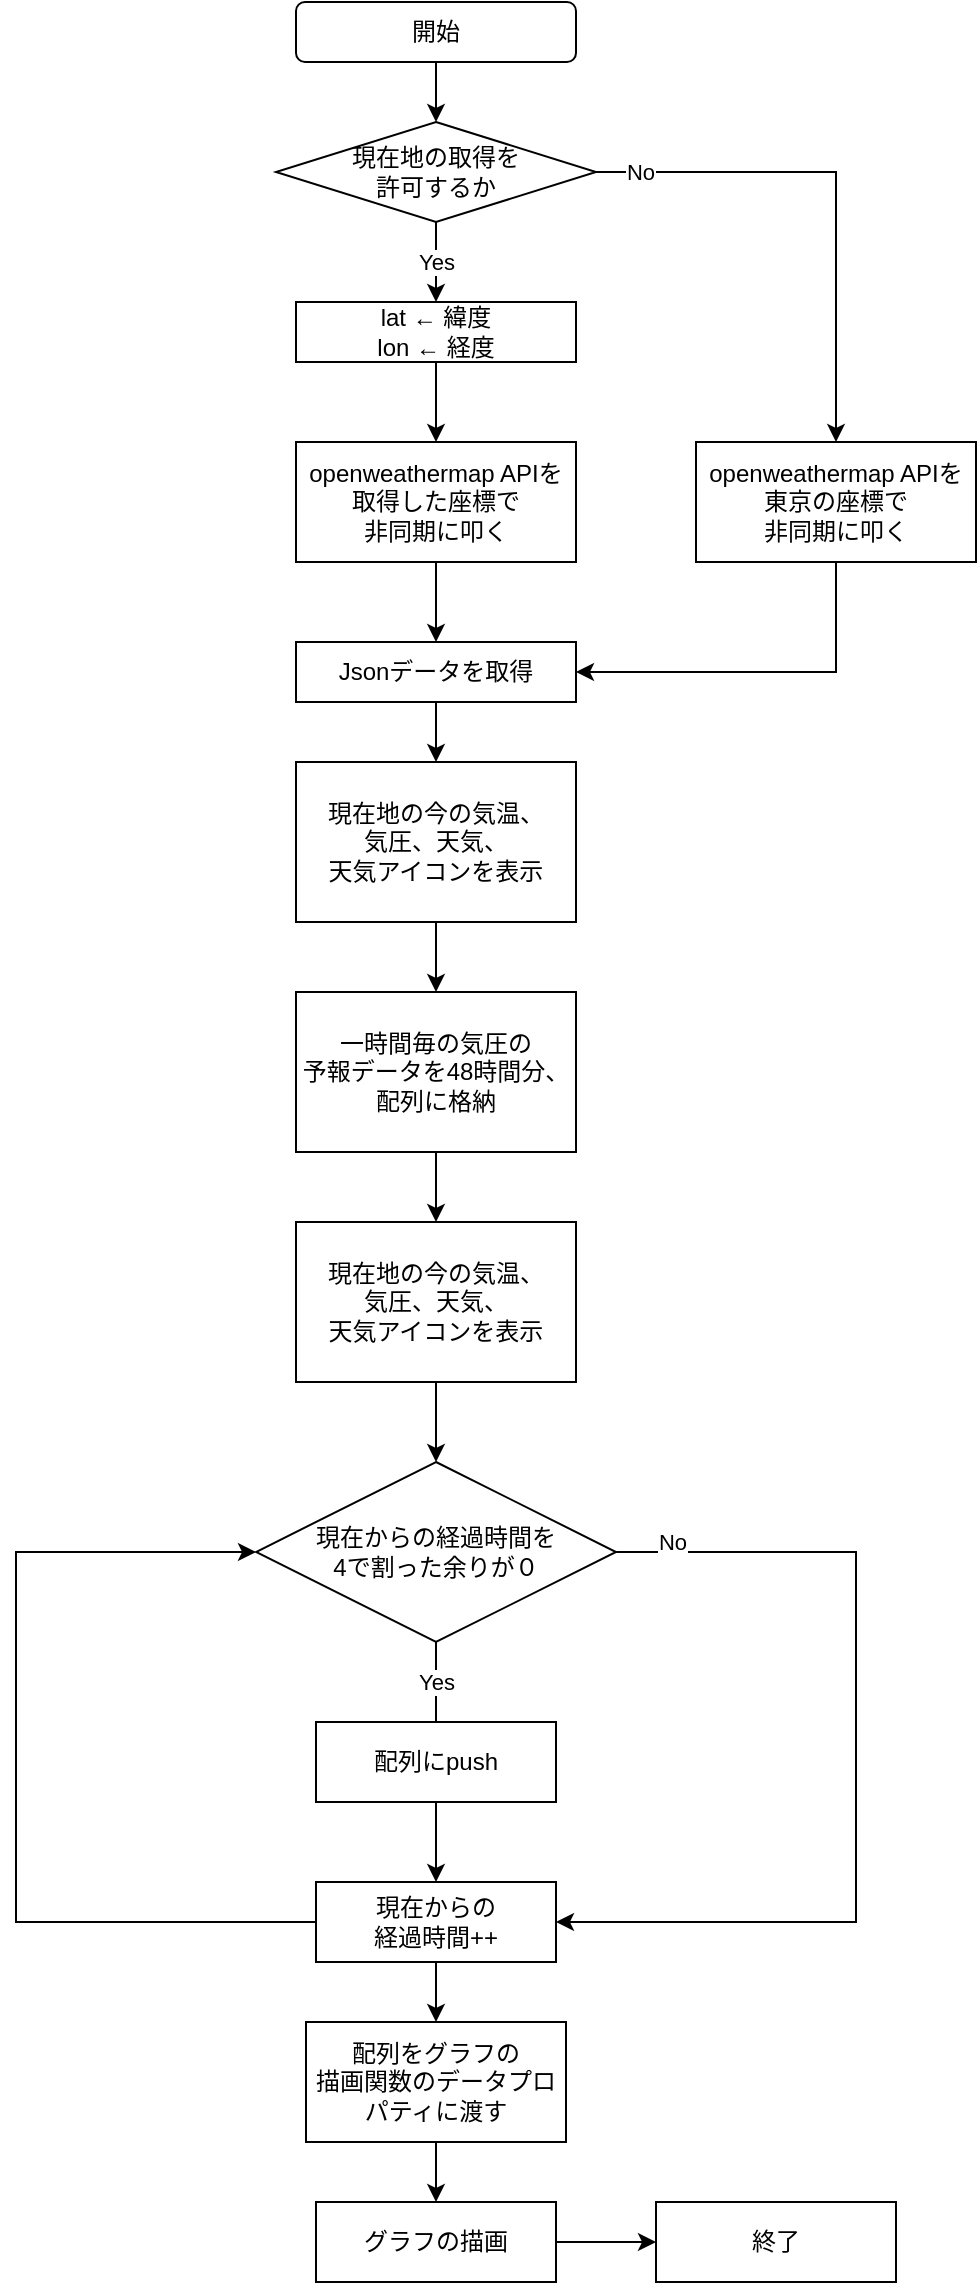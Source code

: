 <mxfile version="13.6.5">
    <diagram id="JEU_g-kgLjpfCy-T-OPp" name="ページ1">
        <mxGraphModel dx="422" dy="357" grid="1" gridSize="10" guides="1" tooltips="1" connect="1" arrows="1" fold="1" page="1" pageScale="1" pageWidth="827" pageHeight="1169" math="0" shadow="0">
            <root>
                <mxCell id="0"/>
                <mxCell id="1" parent="0"/>
                <mxCell id="7" style="edgeStyle=orthogonalEdgeStyle;rounded=0;orthogonalLoop=1;jettySize=auto;html=1;" parent="1" source="2" target="5" edge="1">
                    <mxGeometry relative="1" as="geometry"/>
                </mxCell>
                <mxCell id="2" value="開始" style="rounded=1;whiteSpace=wrap;html=1;" parent="1" vertex="1">
                    <mxGeometry x="230" y="10" width="140" height="30" as="geometry"/>
                </mxCell>
                <mxCell id="8" style="edgeStyle=orthogonalEdgeStyle;rounded=0;orthogonalLoop=1;jettySize=auto;html=1;entryX=0.5;entryY=0;entryDx=0;entryDy=0;exitX=1;exitY=0.5;exitDx=0;exitDy=0;" parent="1" source="5" edge="1" target="42">
                    <mxGeometry relative="1" as="geometry">
                        <mxPoint x="530" y="200" as="targetPoint"/>
                        <Array as="points">
                            <mxPoint x="500" y="95"/>
                        </Array>
                        <mxPoint x="420" y="95" as="sourcePoint"/>
                    </mxGeometry>
                </mxCell>
                <mxCell id="9" value="No" style="edgeLabel;html=1;align=center;verticalAlign=middle;resizable=0;points=[];" parent="8" vertex="1" connectable="0">
                    <mxGeometry x="-0.631" y="3" relative="1" as="geometry">
                        <mxPoint x="-25" y="3" as="offset"/>
                    </mxGeometry>
                </mxCell>
                <mxCell id="11" value="Yes" style="edgeStyle=orthogonalEdgeStyle;rounded=0;orthogonalLoop=1;jettySize=auto;html=1;entryX=0.5;entryY=0;entryDx=0;entryDy=0;" parent="1" source="5" target="10" edge="1">
                    <mxGeometry relative="1" as="geometry"/>
                </mxCell>
                <mxCell id="5" value="&lt;span&gt;現在地の取得を&lt;/span&gt;&lt;br&gt;&lt;span&gt;許可するか&lt;/span&gt;" style="rhombus;whiteSpace=wrap;html=1;" parent="1" vertex="1">
                    <mxGeometry x="220" y="70" width="160" height="50" as="geometry"/>
                </mxCell>
                <mxCell id="14" style="edgeStyle=orthogonalEdgeStyle;rounded=0;orthogonalLoop=1;jettySize=auto;html=1;entryX=0.5;entryY=0;entryDx=0;entryDy=0;" parent="1" source="10" target="12" edge="1">
                    <mxGeometry relative="1" as="geometry"/>
                </mxCell>
                <mxCell id="10" value="lat ← 緯度&lt;br&gt;lon ← 経度" style="rounded=0;whiteSpace=wrap;html=1;" parent="1" vertex="1">
                    <mxGeometry x="230" y="160" width="140" height="30" as="geometry"/>
                </mxCell>
                <mxCell id="18" style="edgeStyle=orthogonalEdgeStyle;rounded=0;orthogonalLoop=1;jettySize=auto;html=1;entryX=0.5;entryY=0;entryDx=0;entryDy=0;" parent="1" source="12" target="13" edge="1">
                    <mxGeometry relative="1" as="geometry"/>
                </mxCell>
                <mxCell id="12" value="openweathermap APIを&lt;br&gt;取得した座標で&lt;br&gt;非同期に叩く" style="rounded=0;whiteSpace=wrap;html=1;" parent="1" vertex="1">
                    <mxGeometry x="230" y="230" width="140" height="60" as="geometry"/>
                </mxCell>
                <mxCell id="19" style="edgeStyle=orthogonalEdgeStyle;rounded=0;orthogonalLoop=1;jettySize=auto;html=1;" parent="1" source="13" target="15" edge="1">
                    <mxGeometry relative="1" as="geometry"/>
                </mxCell>
                <mxCell id="13" value="Jsonデータを取得" style="rounded=0;whiteSpace=wrap;html=1;" parent="1" vertex="1">
                    <mxGeometry x="230" y="330" width="140" height="30" as="geometry"/>
                </mxCell>
                <mxCell id="20" style="edgeStyle=orthogonalEdgeStyle;rounded=0;orthogonalLoop=1;jettySize=auto;html=1;entryX=0.5;entryY=0;entryDx=0;entryDy=0;" parent="1" source="15" target="16" edge="1">
                    <mxGeometry relative="1" as="geometry"/>
                </mxCell>
                <mxCell id="15" value="現在地の今の気温、&lt;br&gt;気圧、天気、&lt;br&gt;天気アイコンを表示" style="rounded=0;whiteSpace=wrap;html=1;" parent="1" vertex="1">
                    <mxGeometry x="230" y="390" width="140" height="80" as="geometry"/>
                </mxCell>
                <mxCell id="21" style="edgeStyle=orthogonalEdgeStyle;rounded=0;orthogonalLoop=1;jettySize=auto;html=1;entryX=0.5;entryY=0;entryDx=0;entryDy=0;" parent="1" source="16" target="17" edge="1">
                    <mxGeometry relative="1" as="geometry"/>
                </mxCell>
                <mxCell id="16" value="一時間毎の気圧の&lt;br&gt;予報データを48時間分、配列に格納" style="rounded=0;whiteSpace=wrap;html=1;" parent="1" vertex="1">
                    <mxGeometry x="230" y="505" width="140" height="80" as="geometry"/>
                </mxCell>
                <mxCell id="26" style="edgeStyle=orthogonalEdgeStyle;rounded=0;orthogonalLoop=1;jettySize=auto;html=1;entryX=0.5;entryY=0;entryDx=0;entryDy=0;" parent="1" source="17" target="23" edge="1">
                    <mxGeometry relative="1" as="geometry"/>
                </mxCell>
                <mxCell id="17" value="現在地の今の気温、&lt;br&gt;気圧、天気、&lt;br&gt;天気アイコンを表示" style="rounded=0;whiteSpace=wrap;html=1;" parent="1" vertex="1">
                    <mxGeometry x="230" y="620" width="140" height="80" as="geometry"/>
                </mxCell>
                <mxCell id="27" style="edgeStyle=orthogonalEdgeStyle;rounded=0;orthogonalLoop=1;jettySize=auto;html=1;entryX=1;entryY=0.5;entryDx=0;entryDy=0;" parent="1" source="23" target="32" edge="1">
                    <mxGeometry relative="1" as="geometry">
                        <mxPoint x="360" y="990" as="targetPoint"/>
                        <Array as="points">
                            <mxPoint x="510" y="785"/>
                            <mxPoint x="510" y="970"/>
                        </Array>
                    </mxGeometry>
                </mxCell>
                <mxCell id="29" value="No" style="edgeLabel;html=1;align=center;verticalAlign=middle;resizable=0;points=[];" parent="27" vertex="1" connectable="0">
                    <mxGeometry x="-0.879" y="4" relative="1" as="geometry">
                        <mxPoint y="-1" as="offset"/>
                    </mxGeometry>
                </mxCell>
                <mxCell id="30" value="Yes" style="edgeStyle=orthogonalEdgeStyle;rounded=0;orthogonalLoop=1;jettySize=auto;html=1;" parent="1" source="23" edge="1">
                    <mxGeometry x="-0.333" relative="1" as="geometry">
                        <mxPoint x="300" y="890" as="targetPoint"/>
                        <mxPoint as="offset"/>
                    </mxGeometry>
                </mxCell>
                <mxCell id="23" value="現在からの経過時間を&lt;br&gt;4で割った余りが０" style="rhombus;whiteSpace=wrap;html=1;" parent="1" vertex="1">
                    <mxGeometry x="210" y="740" width="180" height="90" as="geometry"/>
                </mxCell>
                <mxCell id="33" style="edgeStyle=orthogonalEdgeStyle;rounded=0;orthogonalLoop=1;jettySize=auto;html=1;entryX=0.5;entryY=0;entryDx=0;entryDy=0;" parent="1" source="31" target="32" edge="1">
                    <mxGeometry relative="1" as="geometry"/>
                </mxCell>
                <mxCell id="31" value="配列にpush" style="rounded=0;whiteSpace=wrap;html=1;" parent="1" vertex="1">
                    <mxGeometry x="240" y="870" width="120" height="40" as="geometry"/>
                </mxCell>
                <mxCell id="34" style="edgeStyle=orthogonalEdgeStyle;rounded=0;orthogonalLoop=1;jettySize=auto;html=1;entryX=0;entryY=0.5;entryDx=0;entryDy=0;" parent="1" source="32" target="23" edge="1">
                    <mxGeometry relative="1" as="geometry">
                        <mxPoint x="120" y="780" as="targetPoint"/>
                        <Array as="points">
                            <mxPoint x="90" y="970"/>
                            <mxPoint x="90" y="785"/>
                        </Array>
                    </mxGeometry>
                </mxCell>
                <mxCell id="36" style="edgeStyle=orthogonalEdgeStyle;rounded=0;orthogonalLoop=1;jettySize=auto;html=1;entryX=0.5;entryY=0;entryDx=0;entryDy=0;" parent="1" source="32" target="35" edge="1">
                    <mxGeometry relative="1" as="geometry"/>
                </mxCell>
                <mxCell id="32" value="現在からの&lt;br&gt;経過時間++" style="rounded=0;whiteSpace=wrap;html=1;" parent="1" vertex="1">
                    <mxGeometry x="240" y="950" width="120" height="40" as="geometry"/>
                </mxCell>
                <mxCell id="40" style="edgeStyle=orthogonalEdgeStyle;rounded=0;orthogonalLoop=1;jettySize=auto;html=1;" parent="1" source="35" target="38" edge="1">
                    <mxGeometry relative="1" as="geometry"/>
                </mxCell>
                <mxCell id="35" value="配列をグラフの&lt;br&gt;描画関数のデータプロパティに渡す" style="rounded=0;whiteSpace=wrap;html=1;" parent="1" vertex="1">
                    <mxGeometry x="235" y="1020" width="130" height="60" as="geometry"/>
                </mxCell>
                <mxCell id="41" style="edgeStyle=orthogonalEdgeStyle;rounded=0;orthogonalLoop=1;jettySize=auto;html=1;entryX=0;entryY=0.5;entryDx=0;entryDy=0;" parent="1" source="38" target="39" edge="1">
                    <mxGeometry relative="1" as="geometry"/>
                </mxCell>
                <mxCell id="38" value="グラフの描画" style="rounded=0;whiteSpace=wrap;html=1;" parent="1" vertex="1">
                    <mxGeometry x="240" y="1110" width="120" height="40" as="geometry"/>
                </mxCell>
                <mxCell id="39" value="終了" style="rounded=0;whiteSpace=wrap;html=1;" parent="1" vertex="1">
                    <mxGeometry x="410" y="1110" width="120" height="40" as="geometry"/>
                </mxCell>
                <mxCell id="45" style="edgeStyle=orthogonalEdgeStyle;rounded=0;orthogonalLoop=1;jettySize=auto;html=1;exitX=0.5;exitY=1;exitDx=0;exitDy=0;entryX=1;entryY=0.5;entryDx=0;entryDy=0;" edge="1" parent="1" source="42" target="13">
                    <mxGeometry relative="1" as="geometry">
                        <mxPoint x="530" y="350" as="targetPoint"/>
                    </mxGeometry>
                </mxCell>
                <mxCell id="42" value="openweathermap APIを&lt;br&gt;東京の座標で&lt;br&gt;非同期に叩く" style="rounded=0;whiteSpace=wrap;html=1;" vertex="1" parent="1">
                    <mxGeometry x="430" y="230" width="140" height="60" as="geometry"/>
                </mxCell>
            </root>
        </mxGraphModel>
    </diagram>
</mxfile>
